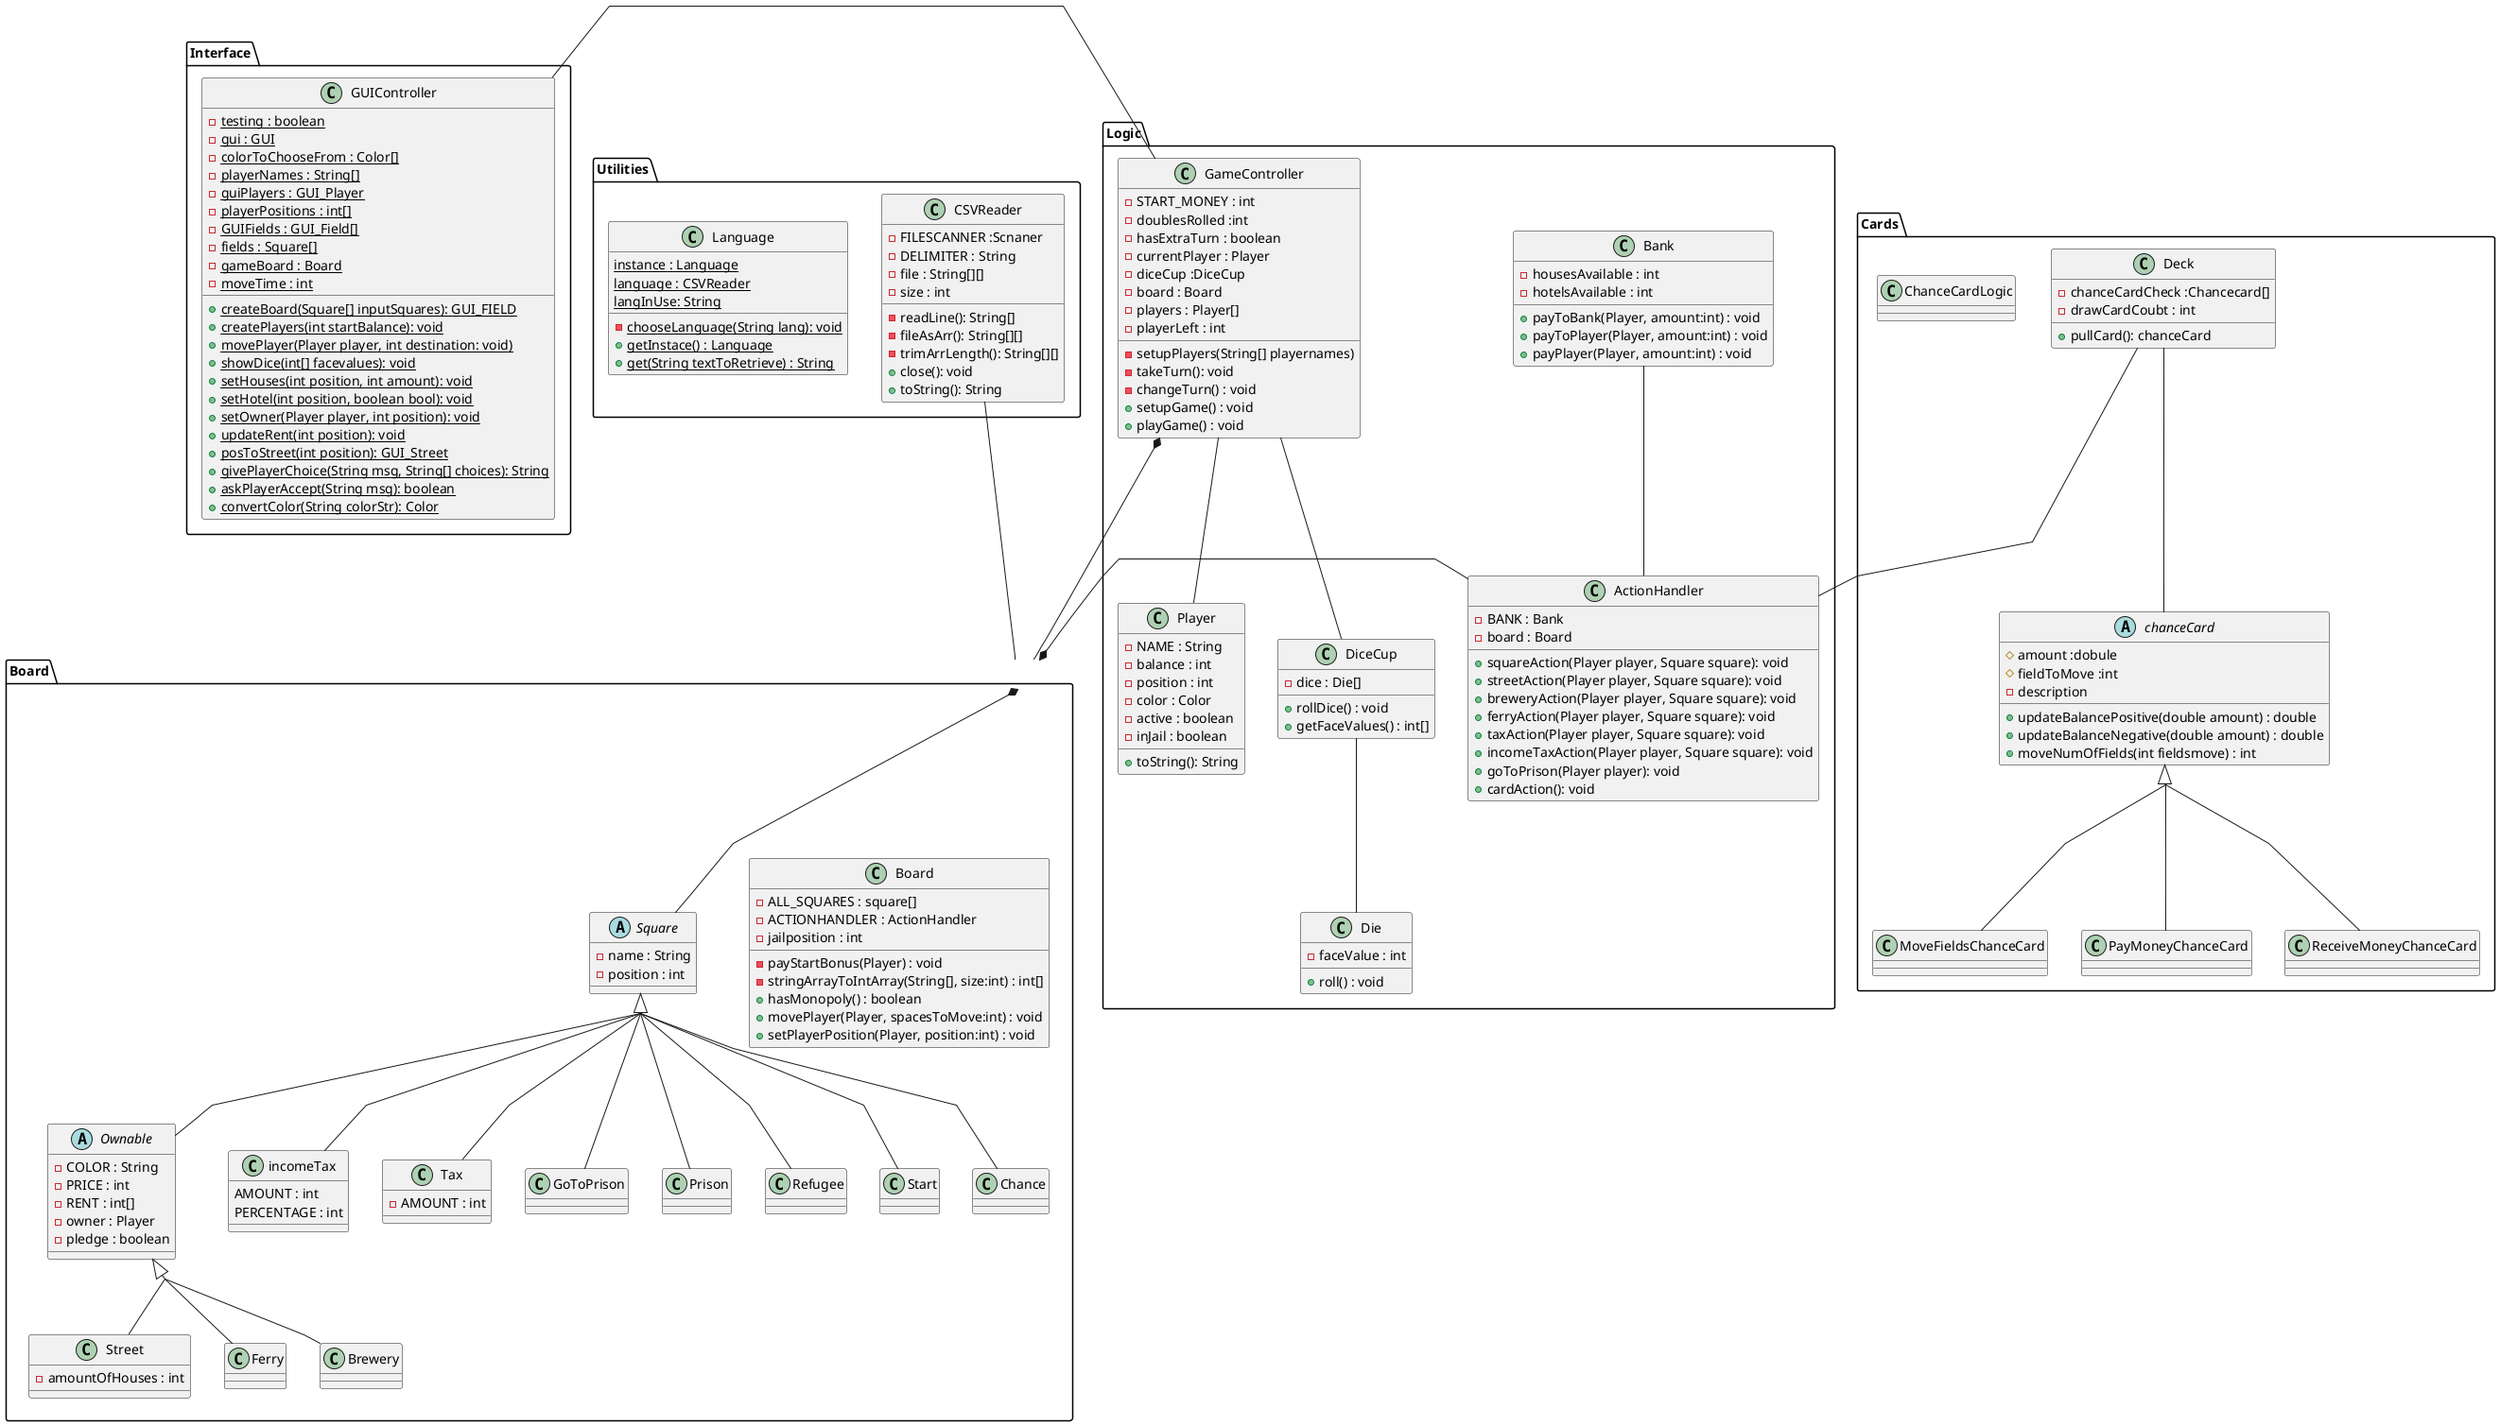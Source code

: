 @startuml

skinparam groupInheritance 2

skinparam linetype polyline

package Board
{
     class Board {
     -ALL_SQUARES : square[]
     -ACTIONHANDLER : ActionHandler
     -jailposition : int

    -payStartBonus(Player) : void
    -stringArrayToIntArray(String[], size:int) : int[]
    +hasMonopoly() : boolean
    +movePlayer(Player, spacesToMove:int) : void
    +setPlayerPosition(Player, position:int) : void

    }
     abstract class Square {
         -name : String
         -position : int
     }
     class Street{
        -amountOfHouses : int

     }
     abstract class Ownable{
        -COLOR : String
        -PRICE : int
        -RENT : int[]
        -owner : Player
        -pledge : boolean
     }
     class incomeTax{
       AMOUNT : int
       PERCENTAGE : int
     }
     class Tax{
        -AMOUNT : int
     }
     class Ferry{
     }
     class Brewery{
     }
     class GoToPrison{
     }
     class Prison{
     }
     class Refugee{
     }
     class Start{
     }
     class Chance{
     }
}
package Cards
{
   abstract class chanceCard{
       #amount :dobule
       #fieldToMove :int
       -description

       +updateBalancePositive(double amount) : double
       +updateBalanceNegative(double amount) : double
       +moveNumOfFields(int fieldsmove) : int
   }
   class Deck{
      -chanceCardCheck :Chancecard[]
      -drawCardCoubt : int

      +pullCard(): chanceCard
   }
   class ChanceCardLogic{
   }
   class MoveFieldsChanceCard{

   }
   class PayMoneyChanceCard{

   }
   class ReceiveMoneyChanceCard{

   }
}

package Logic{
   class Player{
    -NAME : String
    -balance : int
    -position : int
    -color : Color
    -active : boolean
    -inJail : boolean

    +toString(): String

     }
     class Die {
         -faceValue : int

         +roll() : void
     }

     class DiceCup {
         -dice : Die[]

         +rollDice() : void
         +getFaceValues() : int[]
     }
     class Bank {
         -housesAvailable : int
         -hotelsAvailable : int


         +payToBank(Player, amount:int) : void
         +payToPlayer(Player, amount:int) : void
         +payPlayer(Player, amount:int) : void

     }
     class ActionHandler {
         -BANK : Bank
         -board : Board

         +squareAction(Player player, Square square): void
         +streetAction(Player player, Square square): void
         +breweryAction(Player player, Square square): void
         +ferryAction(Player player, Square square): void
         +taxAction(Player player, Square square): void
         +incomeTaxAction(Player player, Square square): void
         +goToPrison(Player player): void
         +cardAction(): void


     }
     class GameController {
         -START_MONEY : int
         -doublesRolled :int
         -hasExtraTurn : boolean
         -currentPlayer : Player
         -diceCup :DiceCup
         -board : Board
         -players : Player[]
         -playerLeft : int

         -setupPlayers(String[] playernames)
         -takeTurn(): void
         -changeTurn() : void
         +setupGame() : void
         +playGame() : void


     }
}
package Interface{
class GUIController{
      {static} -testing : boolean
      {static} -gui : GUI
      {static} -colorToChooseFrom : Color[]
      {static} -playerNames : String[]
      {static} -guiPlayers : GUI_Player
      {static} -playerPositions : int[]
      {static} -GUIFields : GUI_Field[]
      {static} -fields : Square[]
      {static} -gameBoard : Board
      {static} -moveTime : int

      {static} +createBoard(Square[] inputSquares): GUI_FIELD
      {static} +createPlayers(int startBalance): void
      {static} +movePlayer(Player player, int destination: void)
      {static} +showDice(int[] facevalues): void
      {static} +setHouses(int position, int amount): void
      {static} +setHotel(int position, boolean bool): void
      {static} +setOwner(Player player, int position): void
      {static} +updateRent(int position): void
      {static} +posToStreet(int position): GUI_Street
      {static} +givePlayerChoice(String msg, String[] choices): String
      {static} +askPlayerAccept(String msg): boolean
      {static} +convertColor(String colorStr): Color
}

}
package Utilities
{
  class CSVReader{
    -FILESCANNER :Scnaner
    -DELIMITER : String
    -file : String[][]
    -size : int

    -readLine(): String[]
    -fileAsArr(): String[][]
    -trimArrLength(): String[][]
    +close(): void
    +toString(): String
  }
  class Language{
     {static} instance : Language
     {static} language : CSVReader
     {static} langInUse: String

     {static} -chooseLanguage(String lang): void
     {static} +getInstace() : Language
     {static} +get(String textToRetrieve) : String


  }
}



GameController -l- GUIController
Bank -- ActionHandler
GameController -- DiceCup
DiceCup -- Die
GameController -d- Player

ActionHandler -u- Deck
GameController *-d- Board
Board *-d- Square
Square <|-- Tax
Square <|-- Ownable
Square <|-- incomeTax
Square <|-- Start
Square <|-- Refugee
Square <|-- GoToPrison
Square <|-- Prison
Square <|-- Chance
Ownable <|-- Street
Ownable <|-- Ferry
Ownable <|-- Brewery



Deck -- chanceCard
chanceCard <|-- MoveFieldsChanceCard
chanceCard <|-- PayMoneyChanceCard
chanceCard <|-- ReceiveMoneyChanceCard

Board -u- CSVReader
Board *- ActionHandler







@enduml
